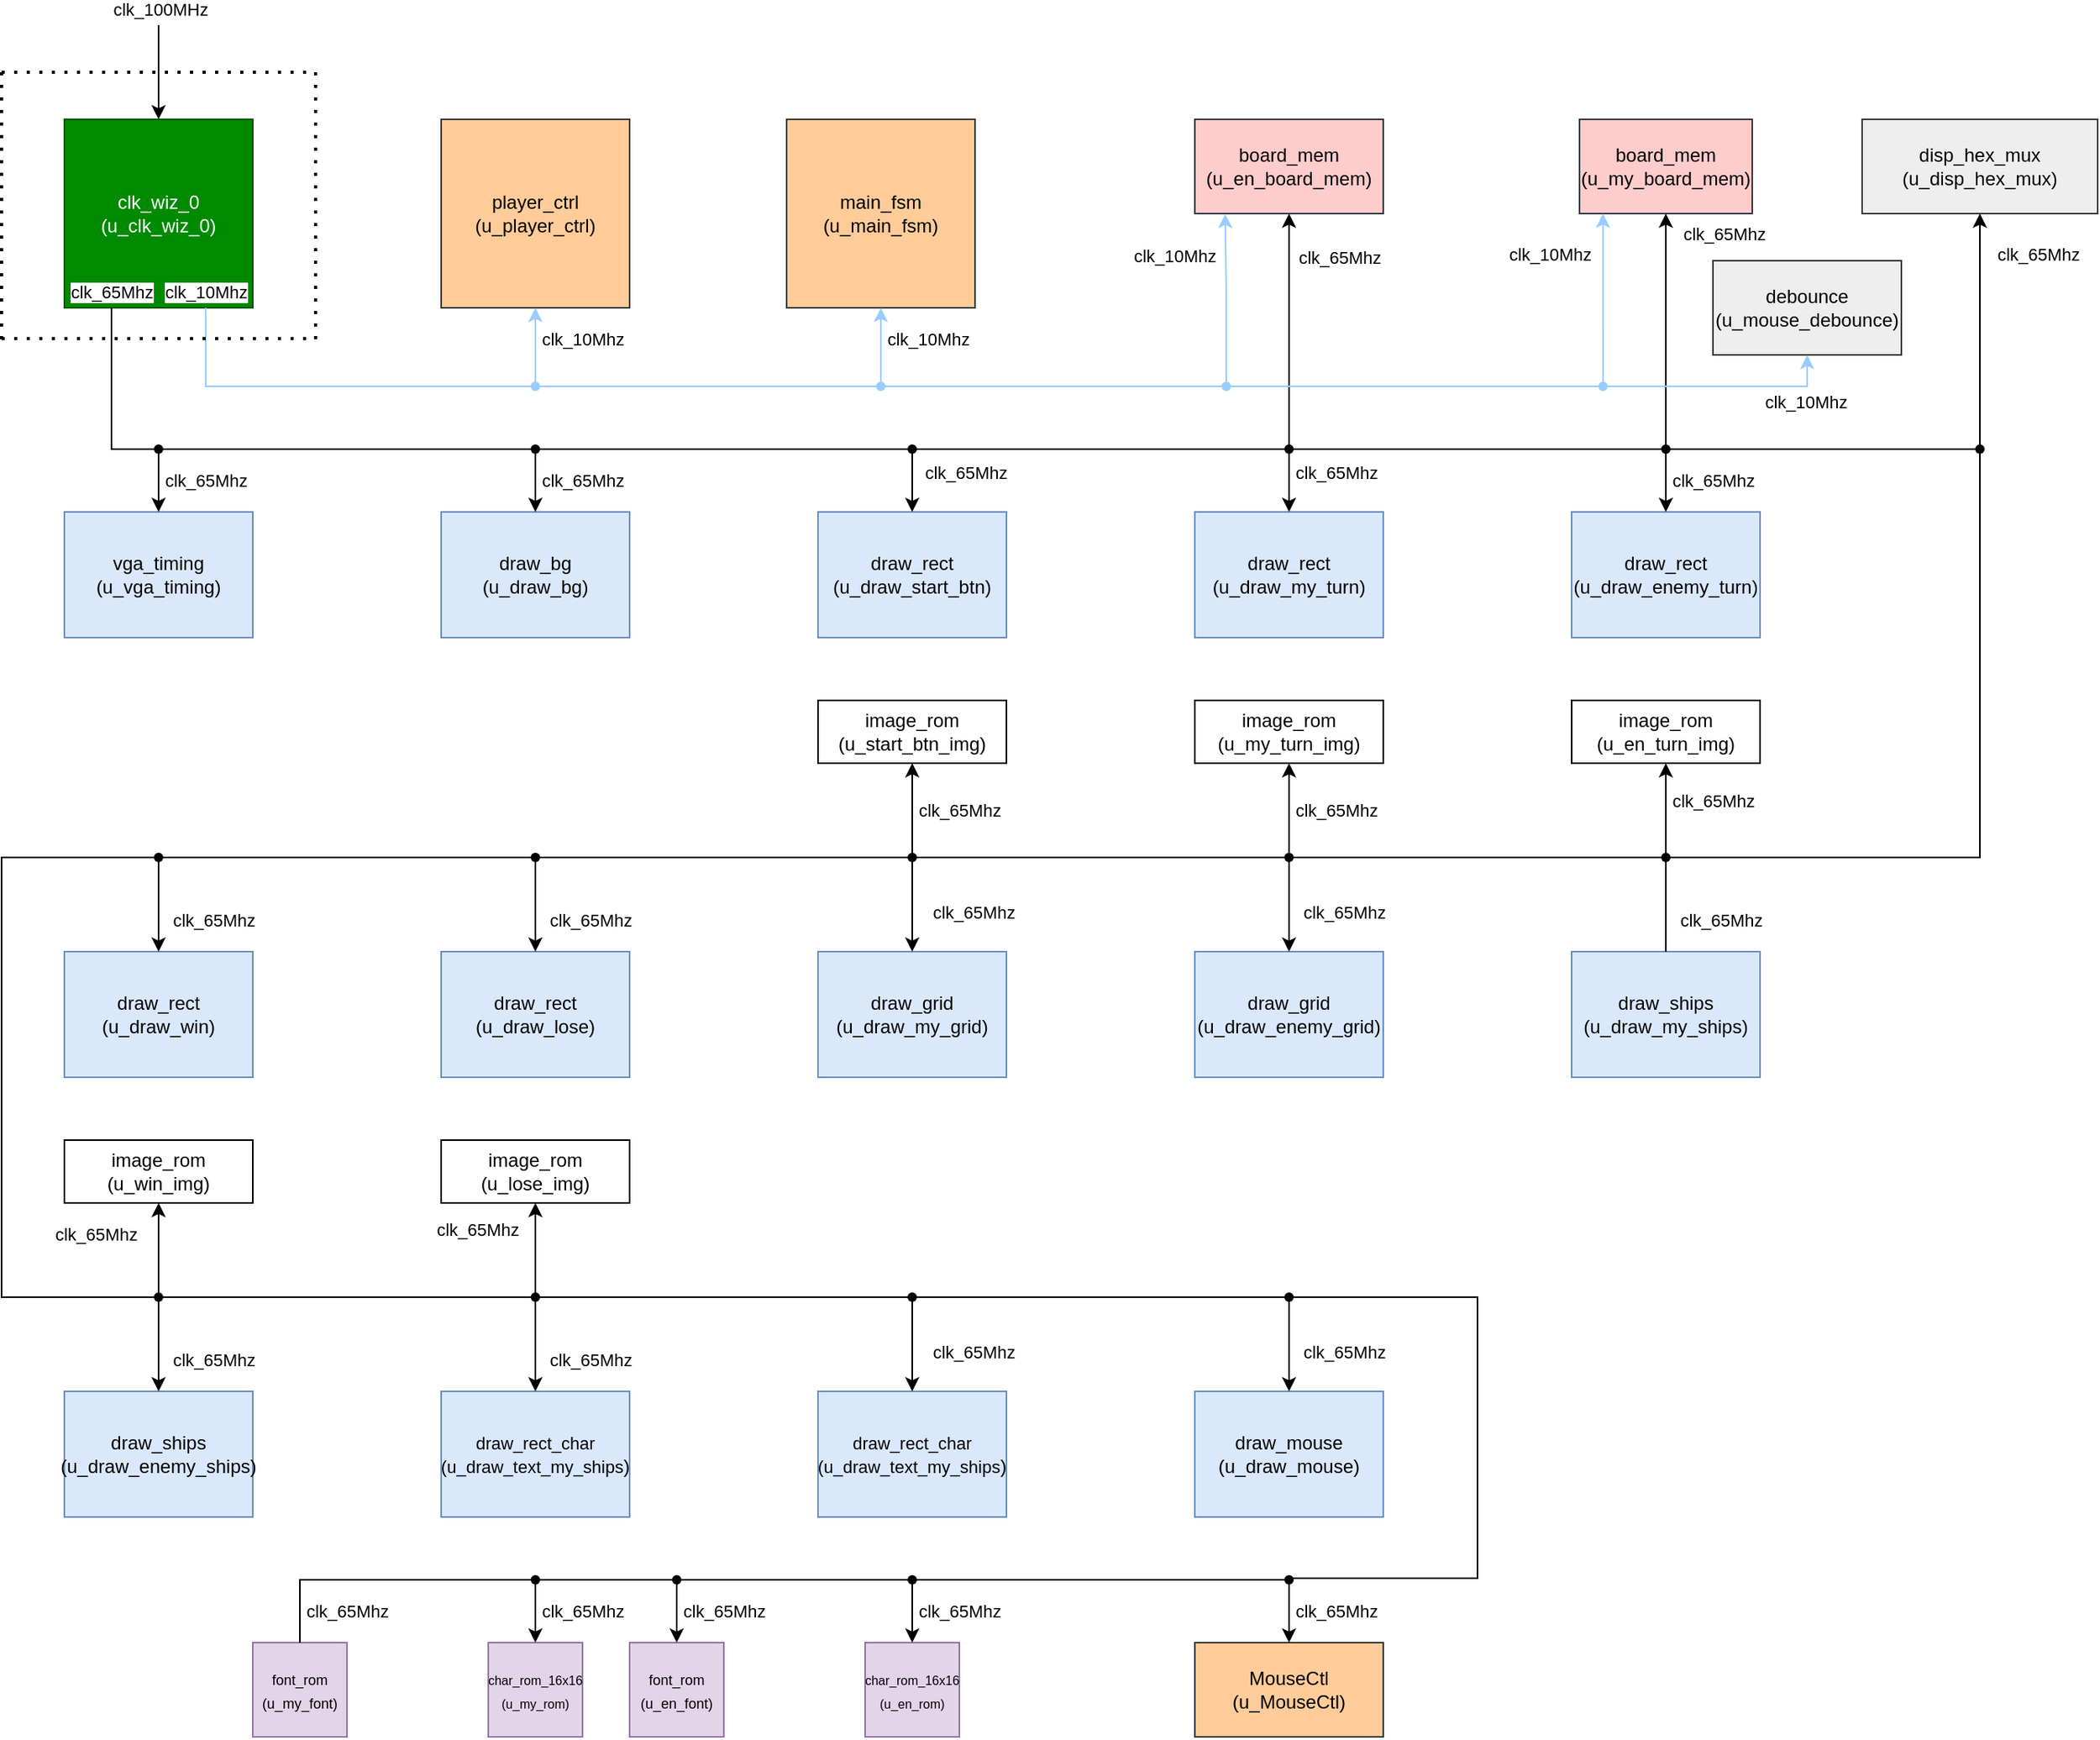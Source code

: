 <mxfile version="21.6.9" type="device">
  <diagram name="Strona-1" id="rQ5fOyX2oOd5brFK75F_">
    <mxGraphModel dx="1750" dy="1730" grid="1" gridSize="10" guides="1" tooltips="1" connect="1" arrows="1" fold="1" page="1" pageScale="1" pageWidth="1169" pageHeight="827" math="0" shadow="0">
      <root>
        <mxCell id="0" />
        <mxCell id="1" parent="0" />
        <mxCell id="bFrb8rs4F0NLGNH35bjM-3" value="vga_timing&lt;br&gt;(u_vga_timing)" style="rounded=0;whiteSpace=wrap;html=1;fillColor=#dae8fc;strokeColor=#6c8ebf;" vertex="1" parent="1">
          <mxGeometry x="80" y="40" width="120" height="80" as="geometry" />
        </mxCell>
        <mxCell id="bFrb8rs4F0NLGNH35bjM-8" value="draw_bg&lt;br&gt;(u_draw_bg)" style="rounded=0;whiteSpace=wrap;html=1;fillColor=#dae8fc;strokeColor=#6c8ebf;" vertex="1" parent="1">
          <mxGeometry x="320" y="40" width="120" height="80" as="geometry" />
        </mxCell>
        <mxCell id="bFrb8rs4F0NLGNH35bjM-12" value="draw_rect&lt;br&gt;(u_draw_my_turn)" style="rounded=0;whiteSpace=wrap;html=1;fillColor=#dae8fc;strokeColor=#6c8ebf;" vertex="1" parent="1">
          <mxGeometry x="800" y="40" width="120" height="80" as="geometry" />
        </mxCell>
        <mxCell id="bFrb8rs4F0NLGNH35bjM-15" value="draw_grid&lt;br&gt;(u_draw_my_grid)" style="rounded=0;whiteSpace=wrap;html=1;fillColor=#dae8fc;strokeColor=#6c8ebf;" vertex="1" parent="1">
          <mxGeometry x="560" y="320" width="120" height="80" as="geometry" />
        </mxCell>
        <mxCell id="bFrb8rs4F0NLGNH35bjM-18" value="draw_grid&lt;br style=&quot;border-color: var(--border-color);&quot;&gt;(u_draw_enemy_grid)" style="rounded=0;whiteSpace=wrap;html=1;fillColor=#dae8fc;strokeColor=#6c8ebf;" vertex="1" parent="1">
          <mxGeometry x="800" y="320" width="120" height="80" as="geometry" />
        </mxCell>
        <mxCell id="bFrb8rs4F0NLGNH35bjM-25" value="draw_ships&lt;br&gt;(u_draw_my_ships)" style="rounded=0;whiteSpace=wrap;html=1;fillColor=#dae8fc;strokeColor=#6c8ebf;" vertex="1" parent="1">
          <mxGeometry x="1040" y="320" width="120" height="80" as="geometry" />
        </mxCell>
        <mxCell id="bFrb8rs4F0NLGNH35bjM-32" value="draw_ships&lt;br style=&quot;border-color: var(--border-color);&quot;&gt;(u_draw_enemy_ships)" style="rounded=0;whiteSpace=wrap;html=1;fillColor=#dae8fc;strokeColor=#6c8ebf;" vertex="1" parent="1">
          <mxGeometry x="80" y="600" width="120" height="80" as="geometry" />
        </mxCell>
        <mxCell id="bFrb8rs4F0NLGNH35bjM-35" value="draw_mouse&lt;br&gt;(u_draw_mouse)" style="rounded=0;whiteSpace=wrap;html=1;fillColor=#dae8fc;strokeColor=#6c8ebf;" vertex="1" parent="1">
          <mxGeometry x="800" y="600" width="120" height="80" as="geometry" />
        </mxCell>
        <mxCell id="bFrb8rs4F0NLGNH35bjM-39" value="draw_rect&lt;br&gt;(u_draw_start_btn)" style="rounded=0;whiteSpace=wrap;html=1;fillColor=#dae8fc;strokeColor=#6c8ebf;" vertex="1" parent="1">
          <mxGeometry x="560" y="40" width="120" height="80" as="geometry" />
        </mxCell>
        <mxCell id="bFrb8rs4F0NLGNH35bjM-43" value="draw_rect&lt;br&gt;(u_draw_enemy_turn)" style="rounded=0;whiteSpace=wrap;html=1;fillColor=#dae8fc;strokeColor=#6c8ebf;" vertex="1" parent="1">
          <mxGeometry x="1040" y="40" width="120" height="80" as="geometry" />
        </mxCell>
        <mxCell id="bFrb8rs4F0NLGNH35bjM-47" value="draw_rect&lt;br&gt;(u_draw_win)" style="rounded=0;whiteSpace=wrap;html=1;fillColor=#dae8fc;strokeColor=#6c8ebf;" vertex="1" parent="1">
          <mxGeometry x="80" y="320" width="120" height="80" as="geometry" />
        </mxCell>
        <mxCell id="bFrb8rs4F0NLGNH35bjM-51" value="draw_rect&lt;br&gt;(u_draw_lose)" style="rounded=0;whiteSpace=wrap;html=1;fillColor=#dae8fc;strokeColor=#6c8ebf;" vertex="1" parent="1">
          <mxGeometry x="320" y="320" width="120" height="80" as="geometry" />
        </mxCell>
        <mxCell id="bFrb8rs4F0NLGNH35bjM-56" value="MouseCtl (u_MouseCtl)" style="rounded=0;whiteSpace=wrap;html=1;fillColor=#ffcc99;strokeColor=#36393d;" vertex="1" parent="1">
          <mxGeometry x="800" y="760" width="120" height="60" as="geometry" />
        </mxCell>
        <mxCell id="bFrb8rs4F0NLGNH35bjM-62" value="main_fsm&lt;br&gt;(u_main_fsm)" style="whiteSpace=wrap;html=1;aspect=fixed;strokeColor=#36393d;fillColor=#ffcc99;" vertex="1" parent="1">
          <mxGeometry x="540" y="-210" width="120" height="120" as="geometry" />
        </mxCell>
        <mxCell id="bFrb8rs4F0NLGNH35bjM-65" value="debounce&lt;br&gt;(u_mouse_debounce)" style="rounded=0;whiteSpace=wrap;html=1;fillColor=#eeeeee;strokeColor=#36393d;" vertex="1" parent="1">
          <mxGeometry x="1130" y="-120" width="120" height="60" as="geometry" />
        </mxCell>
        <mxCell id="bFrb8rs4F0NLGNH35bjM-74" value="player_ctrl&lt;br&gt;(u_player_ctrl)" style="whiteSpace=wrap;html=1;strokeColor=#36393d;fillColor=#ffcc99;" vertex="1" parent="1">
          <mxGeometry x="320" y="-210" width="120" height="120" as="geometry" />
        </mxCell>
        <mxCell id="bFrb8rs4F0NLGNH35bjM-83" value="&lt;font style=&quot;font-size: 11px;&quot;&gt;draw_rect_char&lt;br&gt;(u_draw_text_my_ships&lt;/font&gt;)" style="rounded=0;whiteSpace=wrap;html=1;fillColor=#dae8fc;strokeColor=#6c8ebf;" vertex="1" parent="1">
          <mxGeometry x="320" y="600" width="120" height="80" as="geometry" />
        </mxCell>
        <mxCell id="bFrb8rs4F0NLGNH35bjM-86" value="&lt;font style=&quot;font-size: 11px;&quot;&gt;draw_rect_char&lt;br&gt;(u_draw_text_my_ships&lt;/font&gt;)" style="rounded=0;whiteSpace=wrap;html=1;fillColor=#dae8fc;strokeColor=#6c8ebf;" vertex="1" parent="1">
          <mxGeometry x="560" y="600" width="120" height="80" as="geometry" />
        </mxCell>
        <mxCell id="bFrb8rs4F0NLGNH35bjM-89" value="&lt;font style=&quot;font-size: 9px;&quot;&gt;font_rom (u_my_font)&lt;/font&gt;" style="rounded=0;whiteSpace=wrap;html=1;fillColor=#e1d5e7;strokeColor=#9673a6;" vertex="1" parent="1">
          <mxGeometry x="200" y="760" width="60" height="60" as="geometry" />
        </mxCell>
        <mxCell id="bFrb8rs4F0NLGNH35bjM-94" value="&lt;font style=&quot;font-size: 8px;&quot;&gt;char_rom_16x16&lt;br&gt;(u_my_rom)&lt;br&gt;&lt;/font&gt;" style="rounded=0;whiteSpace=wrap;html=1;fillColor=#e1d5e7;strokeColor=#9673a6;" vertex="1" parent="1">
          <mxGeometry x="350" y="760" width="60" height="60" as="geometry" />
        </mxCell>
        <mxCell id="bFrb8rs4F0NLGNH35bjM-99" value="&lt;font style=&quot;font-size: 9px;&quot;&gt;font_rom (u_en_font)&lt;/font&gt;" style="rounded=0;whiteSpace=wrap;html=1;fillColor=#e1d5e7;strokeColor=#9673a6;" vertex="1" parent="1">
          <mxGeometry x="440" y="760" width="60" height="60" as="geometry" />
        </mxCell>
        <mxCell id="bFrb8rs4F0NLGNH35bjM-104" value="&lt;font style=&quot;font-size: 8px;&quot;&gt;char_rom_16x16&lt;br&gt;(u_en_rom)&lt;br&gt;&lt;/font&gt;" style="rounded=0;whiteSpace=wrap;html=1;fillColor=#e1d5e7;strokeColor=#9673a6;" vertex="1" parent="1">
          <mxGeometry x="590" y="760" width="60" height="60" as="geometry" />
        </mxCell>
        <mxCell id="bFrb8rs4F0NLGNH35bjM-106" value="board_mem&lt;br&gt;(u_en_board_mem)" style="rounded=0;whiteSpace=wrap;html=1;fillColor=#ffcccc;strokeColor=#36393d;" vertex="1" parent="1">
          <mxGeometry x="800" y="-210" width="120" height="60" as="geometry" />
        </mxCell>
        <mxCell id="bFrb8rs4F0NLGNH35bjM-108" value="board_mem&lt;br&gt;(u_my_board_mem)" style="rounded=0;whiteSpace=wrap;html=1;fillColor=#ffcccc;strokeColor=#36393d;" vertex="1" parent="1">
          <mxGeometry x="1045" y="-210" width="110" height="60" as="geometry" />
        </mxCell>
        <mxCell id="bFrb8rs4F0NLGNH35bjM-116" value="disp_hex_mux&lt;br&gt;(u_disp_hex_mux)" style="rounded=0;whiteSpace=wrap;html=1;fillColor=#eeeeee;strokeColor=#36393d;" vertex="1" parent="1">
          <mxGeometry x="1225" y="-210" width="150" height="60" as="geometry" />
        </mxCell>
        <mxCell id="bFrb8rs4F0NLGNH35bjM-123" value="image_rom&lt;br&gt;(u_start_btn_img)" style="rounded=0;whiteSpace=wrap;html=1;" vertex="1" parent="1">
          <mxGeometry x="560" y="160" width="120" height="40" as="geometry" />
        </mxCell>
        <mxCell id="bFrb8rs4F0NLGNH35bjM-124" value="image_rom&lt;br&gt;(u_my_turn_img)" style="rounded=0;whiteSpace=wrap;html=1;" vertex="1" parent="1">
          <mxGeometry x="800" y="160" width="120" height="40" as="geometry" />
        </mxCell>
        <mxCell id="bFrb8rs4F0NLGNH35bjM-125" value="image_rom&lt;br&gt;(u_en_turn_img)" style="rounded=0;whiteSpace=wrap;html=1;" vertex="1" parent="1">
          <mxGeometry x="1040" y="160" width="120" height="40" as="geometry" />
        </mxCell>
        <mxCell id="bFrb8rs4F0NLGNH35bjM-126" value="image_rom&lt;br&gt;(u_win_img)" style="rounded=0;whiteSpace=wrap;html=1;" vertex="1" parent="1">
          <mxGeometry x="80" y="440" width="120" height="40" as="geometry" />
        </mxCell>
        <mxCell id="bFrb8rs4F0NLGNH35bjM-127" value="image_rom&lt;br&gt;(u_lose_img)" style="rounded=0;whiteSpace=wrap;html=1;" vertex="1" parent="1">
          <mxGeometry x="320" y="440" width="120" height="40" as="geometry" />
        </mxCell>
        <mxCell id="bFrb8rs4F0NLGNH35bjM-132" style="edgeStyle=orthogonalEdgeStyle;rounded=0;orthogonalLoop=1;jettySize=auto;html=1;exitDx=0;exitDy=0;entryX=0.5;entryY=0;entryDx=0;entryDy=0;" edge="1" parent="1" source="bFrb8rs4F0NLGNH35bjM-133" target="bFrb8rs4F0NLGNH35bjM-3">
          <mxGeometry relative="1" as="geometry" />
        </mxCell>
        <mxCell id="bFrb8rs4F0NLGNH35bjM-221" style="edgeStyle=orthogonalEdgeStyle;rounded=0;orthogonalLoop=1;jettySize=auto;html=1;exitDx=0;exitDy=0;entryX=0.5;entryY=1;entryDx=0;entryDy=0;strokeColor=#99CCFF;" edge="1" parent="1" source="bFrb8rs4F0NLGNH35bjM-223" target="bFrb8rs4F0NLGNH35bjM-74">
          <mxGeometry relative="1" as="geometry">
            <Array as="points">
              <mxPoint x="170" y="-40" />
              <mxPoint x="380" y="-40" />
            </Array>
          </mxGeometry>
        </mxCell>
        <mxCell id="bFrb8rs4F0NLGNH35bjM-244" style="edgeStyle=orthogonalEdgeStyle;rounded=0;orthogonalLoop=1;jettySize=auto;html=1;startArrow=classic;startFill=1;endArrow=none;endFill=0;" edge="1" parent="1" source="bFrb8rs4F0NLGNH35bjM-131">
          <mxGeometry relative="1" as="geometry">
            <mxPoint x="140" y="-270" as="targetPoint" />
          </mxGeometry>
        </mxCell>
        <mxCell id="bFrb8rs4F0NLGNH35bjM-245" value="clk_100MHz" style="edgeLabel;html=1;align=center;verticalAlign=middle;resizable=0;points=[];" vertex="1" connectable="0" parent="bFrb8rs4F0NLGNH35bjM-244">
          <mxGeometry x="0.367" y="2" relative="1" as="geometry">
            <mxPoint x="2" y="-29" as="offset" />
          </mxGeometry>
        </mxCell>
        <mxCell id="bFrb8rs4F0NLGNH35bjM-131" value="clk_wiz_0&lt;br&gt;(u_clk_wiz_0)" style="whiteSpace=wrap;html=1;aspect=fixed;fillColor=#008a00;strokeColor=#005700;fontColor=#ffffff;" vertex="1" parent="1">
          <mxGeometry x="80" y="-210" width="120" height="120" as="geometry" />
        </mxCell>
        <mxCell id="bFrb8rs4F0NLGNH35bjM-134" value="" style="edgeStyle=orthogonalEdgeStyle;rounded=0;orthogonalLoop=1;jettySize=auto;html=1;entryDx=0;entryDy=0;endArrow=none;endFill=0;" edge="1" parent="1" target="bFrb8rs4F0NLGNH35bjM-133">
          <mxGeometry relative="1" as="geometry">
            <mxPoint x="110" y="-90" as="sourcePoint" />
            <mxPoint x="140" y="40" as="targetPoint" />
            <Array as="points">
              <mxPoint x="110" y="-90" />
              <mxPoint x="110" />
            </Array>
          </mxGeometry>
        </mxCell>
        <mxCell id="bFrb8rs4F0NLGNH35bjM-135" style="edgeStyle=orthogonalEdgeStyle;rounded=0;orthogonalLoop=1;jettySize=auto;html=1;entryX=0.5;entryY=0;entryDx=0;entryDy=0;" edge="1" parent="1" source="bFrb8rs4F0NLGNH35bjM-136" target="bFrb8rs4F0NLGNH35bjM-8">
          <mxGeometry relative="1" as="geometry" />
        </mxCell>
        <mxCell id="bFrb8rs4F0NLGNH35bjM-133" value="" style="shape=waypoint;sketch=0;size=6;pointerEvents=1;points=[];fillColor=none;resizable=0;rotatable=0;perimeter=centerPerimeter;snapToPoint=1;" vertex="1" parent="1">
          <mxGeometry x="130" y="-10" width="20" height="20" as="geometry" />
        </mxCell>
        <mxCell id="bFrb8rs4F0NLGNH35bjM-137" value="" style="edgeStyle=orthogonalEdgeStyle;rounded=0;orthogonalLoop=1;jettySize=auto;html=1;entryDx=0;entryDy=0;endArrow=none;endFill=0;" edge="1" parent="1" source="bFrb8rs4F0NLGNH35bjM-133" target="bFrb8rs4F0NLGNH35bjM-136">
          <mxGeometry relative="1" as="geometry">
            <mxPoint x="140" as="sourcePoint" />
            <mxPoint x="380" y="40" as="targetPoint" />
          </mxGeometry>
        </mxCell>
        <mxCell id="bFrb8rs4F0NLGNH35bjM-138" style="edgeStyle=orthogonalEdgeStyle;rounded=0;orthogonalLoop=1;jettySize=auto;html=1;entryX=0.5;entryY=0;entryDx=0;entryDy=0;" edge="1" parent="1" source="bFrb8rs4F0NLGNH35bjM-140" target="bFrb8rs4F0NLGNH35bjM-39">
          <mxGeometry relative="1" as="geometry" />
        </mxCell>
        <mxCell id="bFrb8rs4F0NLGNH35bjM-136" value="" style="shape=waypoint;sketch=0;size=6;pointerEvents=1;points=[];fillColor=none;resizable=0;rotatable=0;perimeter=centerPerimeter;snapToPoint=1;" vertex="1" parent="1">
          <mxGeometry x="370" y="-10" width="20" height="20" as="geometry" />
        </mxCell>
        <mxCell id="bFrb8rs4F0NLGNH35bjM-141" value="" style="edgeStyle=orthogonalEdgeStyle;rounded=0;orthogonalLoop=1;jettySize=auto;html=1;entryDx=0;entryDy=0;endArrow=none;endFill=0;" edge="1" parent="1" source="bFrb8rs4F0NLGNH35bjM-136" target="bFrb8rs4F0NLGNH35bjM-140">
          <mxGeometry relative="1" as="geometry">
            <mxPoint x="380" as="sourcePoint" />
            <mxPoint x="620" y="40" as="targetPoint" />
          </mxGeometry>
        </mxCell>
        <mxCell id="bFrb8rs4F0NLGNH35bjM-142" style="edgeStyle=orthogonalEdgeStyle;rounded=0;orthogonalLoop=1;jettySize=auto;html=1;entryX=0.5;entryY=0;entryDx=0;entryDy=0;" edge="1" parent="1" source="bFrb8rs4F0NLGNH35bjM-143" target="bFrb8rs4F0NLGNH35bjM-12">
          <mxGeometry relative="1" as="geometry" />
        </mxCell>
        <mxCell id="bFrb8rs4F0NLGNH35bjM-140" value="" style="shape=waypoint;sketch=0;size=6;pointerEvents=1;points=[];fillColor=none;resizable=0;rotatable=0;perimeter=centerPerimeter;snapToPoint=1;" vertex="1" parent="1">
          <mxGeometry x="610" y="-10" width="20" height="20" as="geometry" />
        </mxCell>
        <mxCell id="bFrb8rs4F0NLGNH35bjM-144" value="" style="edgeStyle=orthogonalEdgeStyle;rounded=0;orthogonalLoop=1;jettySize=auto;html=1;entryDx=0;entryDy=0;endArrow=none;endFill=0;" edge="1" parent="1" source="bFrb8rs4F0NLGNH35bjM-140" target="bFrb8rs4F0NLGNH35bjM-143">
          <mxGeometry relative="1" as="geometry">
            <mxPoint x="620" as="sourcePoint" />
            <mxPoint x="860" y="40" as="targetPoint" />
          </mxGeometry>
        </mxCell>
        <mxCell id="bFrb8rs4F0NLGNH35bjM-145" style="edgeStyle=orthogonalEdgeStyle;rounded=0;orthogonalLoop=1;jettySize=auto;html=1;entryX=0.5;entryY=0;entryDx=0;entryDy=0;" edge="1" parent="1" source="bFrb8rs4F0NLGNH35bjM-146" target="bFrb8rs4F0NLGNH35bjM-43">
          <mxGeometry relative="1" as="geometry" />
        </mxCell>
        <mxCell id="bFrb8rs4F0NLGNH35bjM-216" style="edgeStyle=orthogonalEdgeStyle;rounded=0;orthogonalLoop=1;jettySize=auto;html=1;entryX=0.5;entryY=1;entryDx=0;entryDy=0;" edge="1" parent="1" source="bFrb8rs4F0NLGNH35bjM-143" target="bFrb8rs4F0NLGNH35bjM-106">
          <mxGeometry relative="1" as="geometry" />
        </mxCell>
        <mxCell id="bFrb8rs4F0NLGNH35bjM-143" value="" style="shape=waypoint;sketch=0;size=6;pointerEvents=1;points=[];fillColor=none;resizable=0;rotatable=0;perimeter=centerPerimeter;snapToPoint=1;" vertex="1" parent="1">
          <mxGeometry x="850" y="-10" width="20" height="20" as="geometry" />
        </mxCell>
        <mxCell id="bFrb8rs4F0NLGNH35bjM-147" value="" style="edgeStyle=orthogonalEdgeStyle;rounded=0;orthogonalLoop=1;jettySize=auto;html=1;entryDx=0;entryDy=0;endArrow=none;endFill=0;" edge="1" parent="1" source="bFrb8rs4F0NLGNH35bjM-143" target="bFrb8rs4F0NLGNH35bjM-146">
          <mxGeometry relative="1" as="geometry">
            <mxPoint x="860" as="sourcePoint" />
            <mxPoint x="1100" y="40" as="targetPoint" />
          </mxGeometry>
        </mxCell>
        <mxCell id="bFrb8rs4F0NLGNH35bjM-148" style="edgeStyle=orthogonalEdgeStyle;rounded=0;orthogonalLoop=1;jettySize=auto;html=1;entryX=0.5;entryY=0;entryDx=0;entryDy=0;endArrow=none;endFill=0;" edge="1" parent="1" source="bFrb8rs4F0NLGNH35bjM-218" target="bFrb8rs4F0NLGNH35bjM-25">
          <mxGeometry relative="1" as="geometry">
            <Array as="points">
              <mxPoint x="1300" />
              <mxPoint x="1300" y="260" />
              <mxPoint x="1100" y="260" />
            </Array>
          </mxGeometry>
        </mxCell>
        <mxCell id="bFrb8rs4F0NLGNH35bjM-217" style="edgeStyle=orthogonalEdgeStyle;rounded=0;orthogonalLoop=1;jettySize=auto;html=1;entryX=0.5;entryY=1;entryDx=0;entryDy=0;" edge="1" parent="1" source="bFrb8rs4F0NLGNH35bjM-146" target="bFrb8rs4F0NLGNH35bjM-108">
          <mxGeometry relative="1" as="geometry" />
        </mxCell>
        <mxCell id="bFrb8rs4F0NLGNH35bjM-146" value="" style="shape=waypoint;sketch=0;size=6;pointerEvents=1;points=[];fillColor=none;resizable=0;rotatable=0;perimeter=centerPerimeter;snapToPoint=1;" vertex="1" parent="1">
          <mxGeometry x="1090" y="-10" width="20" height="20" as="geometry" />
        </mxCell>
        <mxCell id="bFrb8rs4F0NLGNH35bjM-158" style="edgeStyle=orthogonalEdgeStyle;rounded=0;orthogonalLoop=1;jettySize=auto;html=1;" edge="1" parent="1" source="bFrb8rs4F0NLGNH35bjM-149" target="bFrb8rs4F0NLGNH35bjM-47">
          <mxGeometry relative="1" as="geometry" />
        </mxCell>
        <mxCell id="bFrb8rs4F0NLGNH35bjM-170" style="edgeStyle=orthogonalEdgeStyle;rounded=0;orthogonalLoop=1;jettySize=auto;html=1;entryX=0.641;entryY=0.626;entryDx=0;entryDy=0;entryPerimeter=0;endArrow=none;endFill=0;" edge="1" parent="1" source="bFrb8rs4F0NLGNH35bjM-149" target="bFrb8rs4F0NLGNH35bjM-165">
          <mxGeometry relative="1" as="geometry">
            <Array as="points">
              <mxPoint x="40" y="260" />
              <mxPoint x="40" y="540" />
            </Array>
          </mxGeometry>
        </mxCell>
        <mxCell id="bFrb8rs4F0NLGNH35bjM-149" value="" style="shape=waypoint;sketch=0;size=6;pointerEvents=1;points=[];fillColor=none;resizable=0;rotatable=0;perimeter=centerPerimeter;snapToPoint=1;" vertex="1" parent="1">
          <mxGeometry x="130" y="250" width="20" height="20" as="geometry" />
        </mxCell>
        <mxCell id="bFrb8rs4F0NLGNH35bjM-157" style="edgeStyle=orthogonalEdgeStyle;rounded=0;orthogonalLoop=1;jettySize=auto;html=1;entryX=0.965;entryY=0.775;entryDx=0;entryDy=0;entryPerimeter=0;endArrow=none;endFill=0;" edge="1" parent="1" source="bFrb8rs4F0NLGNH35bjM-150" target="bFrb8rs4F0NLGNH35bjM-149">
          <mxGeometry relative="1" as="geometry" />
        </mxCell>
        <mxCell id="bFrb8rs4F0NLGNH35bjM-159" style="edgeStyle=orthogonalEdgeStyle;rounded=0;orthogonalLoop=1;jettySize=auto;html=1;" edge="1" parent="1" source="bFrb8rs4F0NLGNH35bjM-150" target="bFrb8rs4F0NLGNH35bjM-51">
          <mxGeometry relative="1" as="geometry" />
        </mxCell>
        <mxCell id="bFrb8rs4F0NLGNH35bjM-150" value="" style="shape=waypoint;sketch=0;size=6;pointerEvents=1;points=[];fillColor=none;resizable=0;rotatable=0;perimeter=centerPerimeter;snapToPoint=1;" vertex="1" parent="1">
          <mxGeometry x="370" y="250" width="20" height="20" as="geometry" />
        </mxCell>
        <mxCell id="bFrb8rs4F0NLGNH35bjM-156" style="edgeStyle=orthogonalEdgeStyle;rounded=0;orthogonalLoop=1;jettySize=auto;html=1;entryX=0.965;entryY=0.813;entryDx=0;entryDy=0;entryPerimeter=0;endArrow=none;endFill=0;" edge="1" parent="1" source="bFrb8rs4F0NLGNH35bjM-151" target="bFrb8rs4F0NLGNH35bjM-150">
          <mxGeometry relative="1" as="geometry" />
        </mxCell>
        <mxCell id="bFrb8rs4F0NLGNH35bjM-160" style="edgeStyle=orthogonalEdgeStyle;rounded=0;orthogonalLoop=1;jettySize=auto;html=1;entryX=0.5;entryY=0;entryDx=0;entryDy=0;" edge="1" parent="1" source="bFrb8rs4F0NLGNH35bjM-151" target="bFrb8rs4F0NLGNH35bjM-15">
          <mxGeometry relative="1" as="geometry" />
        </mxCell>
        <mxCell id="bFrb8rs4F0NLGNH35bjM-162" style="edgeStyle=orthogonalEdgeStyle;rounded=0;orthogonalLoop=1;jettySize=auto;html=1;entryX=0.5;entryY=1;entryDx=0;entryDy=0;" edge="1" parent="1" source="bFrb8rs4F0NLGNH35bjM-151" target="bFrb8rs4F0NLGNH35bjM-123">
          <mxGeometry relative="1" as="geometry" />
        </mxCell>
        <mxCell id="bFrb8rs4F0NLGNH35bjM-151" value="" style="shape=waypoint;sketch=0;size=6;pointerEvents=1;points=[];fillColor=none;resizable=0;rotatable=0;perimeter=centerPerimeter;snapToPoint=1;" vertex="1" parent="1">
          <mxGeometry x="610" y="250" width="20" height="20" as="geometry" />
        </mxCell>
        <mxCell id="bFrb8rs4F0NLGNH35bjM-155" style="edgeStyle=orthogonalEdgeStyle;rounded=0;orthogonalLoop=1;jettySize=auto;html=1;entryX=0.268;entryY=0.45;entryDx=0;entryDy=0;entryPerimeter=0;endArrow=none;endFill=0;" edge="1" parent="1" source="bFrb8rs4F0NLGNH35bjM-152" target="bFrb8rs4F0NLGNH35bjM-151">
          <mxGeometry relative="1" as="geometry" />
        </mxCell>
        <mxCell id="bFrb8rs4F0NLGNH35bjM-161" style="edgeStyle=orthogonalEdgeStyle;rounded=0;orthogonalLoop=1;jettySize=auto;html=1;" edge="1" parent="1" source="bFrb8rs4F0NLGNH35bjM-152" target="bFrb8rs4F0NLGNH35bjM-18">
          <mxGeometry relative="1" as="geometry" />
        </mxCell>
        <mxCell id="bFrb8rs4F0NLGNH35bjM-163" style="edgeStyle=orthogonalEdgeStyle;rounded=0;orthogonalLoop=1;jettySize=auto;html=1;entryX=0.5;entryY=1;entryDx=0;entryDy=0;" edge="1" parent="1" source="bFrb8rs4F0NLGNH35bjM-152" target="bFrb8rs4F0NLGNH35bjM-124">
          <mxGeometry relative="1" as="geometry" />
        </mxCell>
        <mxCell id="bFrb8rs4F0NLGNH35bjM-152" value="" style="shape=waypoint;sketch=0;size=6;pointerEvents=1;points=[];fillColor=none;resizable=0;rotatable=0;perimeter=centerPerimeter;snapToPoint=1;" vertex="1" parent="1">
          <mxGeometry x="850" y="250" width="20" height="20" as="geometry" />
        </mxCell>
        <mxCell id="bFrb8rs4F0NLGNH35bjM-154" style="edgeStyle=orthogonalEdgeStyle;rounded=0;orthogonalLoop=1;jettySize=auto;html=1;entryX=0.94;entryY=0.578;entryDx=0;entryDy=0;entryPerimeter=0;endArrow=none;endFill=0;" edge="1" parent="1" source="bFrb8rs4F0NLGNH35bjM-153" target="bFrb8rs4F0NLGNH35bjM-152">
          <mxGeometry relative="1" as="geometry" />
        </mxCell>
        <mxCell id="bFrb8rs4F0NLGNH35bjM-164" style="edgeStyle=orthogonalEdgeStyle;rounded=0;orthogonalLoop=1;jettySize=auto;html=1;" edge="1" parent="1" source="bFrb8rs4F0NLGNH35bjM-153" target="bFrb8rs4F0NLGNH35bjM-125">
          <mxGeometry relative="1" as="geometry" />
        </mxCell>
        <mxCell id="bFrb8rs4F0NLGNH35bjM-153" value="" style="shape=waypoint;sketch=0;size=6;pointerEvents=1;points=[];fillColor=none;resizable=0;rotatable=0;perimeter=centerPerimeter;snapToPoint=1;" vertex="1" parent="1">
          <mxGeometry x="1090" y="250" width="20" height="20" as="geometry" />
        </mxCell>
        <mxCell id="bFrb8rs4F0NLGNH35bjM-171" style="edgeStyle=orthogonalEdgeStyle;rounded=0;orthogonalLoop=1;jettySize=auto;html=1;entryX=0.474;entryY=0.444;entryDx=0;entryDy=0;entryPerimeter=0;endArrow=none;endFill=0;" edge="1" parent="1" source="bFrb8rs4F0NLGNH35bjM-165" target="bFrb8rs4F0NLGNH35bjM-166">
          <mxGeometry relative="1" as="geometry" />
        </mxCell>
        <mxCell id="bFrb8rs4F0NLGNH35bjM-174" style="edgeStyle=orthogonalEdgeStyle;rounded=0;orthogonalLoop=1;jettySize=auto;html=1;entryX=0.5;entryY=1;entryDx=0;entryDy=0;" edge="1" parent="1" source="bFrb8rs4F0NLGNH35bjM-165" target="bFrb8rs4F0NLGNH35bjM-126">
          <mxGeometry relative="1" as="geometry" />
        </mxCell>
        <mxCell id="bFrb8rs4F0NLGNH35bjM-179" style="edgeStyle=orthogonalEdgeStyle;rounded=0;orthogonalLoop=1;jettySize=auto;html=1;entryX=0.5;entryY=0;entryDx=0;entryDy=0;" edge="1" parent="1" source="bFrb8rs4F0NLGNH35bjM-165" target="bFrb8rs4F0NLGNH35bjM-32">
          <mxGeometry relative="1" as="geometry" />
        </mxCell>
        <mxCell id="bFrb8rs4F0NLGNH35bjM-165" value="" style="shape=waypoint;sketch=0;size=6;pointerEvents=1;points=[];fillColor=none;resizable=0;rotatable=0;perimeter=centerPerimeter;snapToPoint=1;" vertex="1" parent="1">
          <mxGeometry x="130" y="530" width="20" height="20" as="geometry" />
        </mxCell>
        <mxCell id="bFrb8rs4F0NLGNH35bjM-172" style="edgeStyle=orthogonalEdgeStyle;rounded=0;orthogonalLoop=1;jettySize=auto;html=1;entryX=0.808;entryY=0.535;entryDx=0;entryDy=0;entryPerimeter=0;endArrow=none;endFill=0;" edge="1" parent="1" source="bFrb8rs4F0NLGNH35bjM-166" target="bFrb8rs4F0NLGNH35bjM-167">
          <mxGeometry relative="1" as="geometry" />
        </mxCell>
        <mxCell id="bFrb8rs4F0NLGNH35bjM-175" style="edgeStyle=orthogonalEdgeStyle;rounded=0;orthogonalLoop=1;jettySize=auto;html=1;" edge="1" parent="1" source="bFrb8rs4F0NLGNH35bjM-166" target="bFrb8rs4F0NLGNH35bjM-127">
          <mxGeometry relative="1" as="geometry" />
        </mxCell>
        <mxCell id="bFrb8rs4F0NLGNH35bjM-178" style="edgeStyle=orthogonalEdgeStyle;rounded=0;orthogonalLoop=1;jettySize=auto;html=1;entryX=0.5;entryY=0;entryDx=0;entryDy=0;" edge="1" parent="1" source="bFrb8rs4F0NLGNH35bjM-166" target="bFrb8rs4F0NLGNH35bjM-83">
          <mxGeometry relative="1" as="geometry" />
        </mxCell>
        <mxCell id="bFrb8rs4F0NLGNH35bjM-166" value="" style="shape=waypoint;sketch=0;size=6;pointerEvents=1;points=[];fillColor=none;resizable=0;rotatable=0;perimeter=centerPerimeter;snapToPoint=1;" vertex="1" parent="1">
          <mxGeometry x="370" y="530" width="20" height="20" as="geometry" />
        </mxCell>
        <mxCell id="bFrb8rs4F0NLGNH35bjM-173" style="edgeStyle=orthogonalEdgeStyle;rounded=0;orthogonalLoop=1;jettySize=auto;html=1;entryX=0.35;entryY=0.772;entryDx=0;entryDy=0;entryPerimeter=0;endArrow=none;endFill=0;" edge="1" parent="1" source="bFrb8rs4F0NLGNH35bjM-167" target="bFrb8rs4F0NLGNH35bjM-168">
          <mxGeometry relative="1" as="geometry" />
        </mxCell>
        <mxCell id="bFrb8rs4F0NLGNH35bjM-176" style="edgeStyle=orthogonalEdgeStyle;rounded=0;orthogonalLoop=1;jettySize=auto;html=1;" edge="1" parent="1" source="bFrb8rs4F0NLGNH35bjM-167" target="bFrb8rs4F0NLGNH35bjM-86">
          <mxGeometry relative="1" as="geometry" />
        </mxCell>
        <mxCell id="bFrb8rs4F0NLGNH35bjM-167" value="" style="shape=waypoint;sketch=0;size=6;pointerEvents=1;points=[];fillColor=none;resizable=0;rotatable=0;perimeter=centerPerimeter;snapToPoint=1;" vertex="1" parent="1">
          <mxGeometry x="610" y="530" width="20" height="20" as="geometry" />
        </mxCell>
        <mxCell id="bFrb8rs4F0NLGNH35bjM-177" style="edgeStyle=orthogonalEdgeStyle;rounded=0;orthogonalLoop=1;jettySize=auto;html=1;" edge="1" parent="1" source="bFrb8rs4F0NLGNH35bjM-168" target="bFrb8rs4F0NLGNH35bjM-35">
          <mxGeometry relative="1" as="geometry" />
        </mxCell>
        <mxCell id="bFrb8rs4F0NLGNH35bjM-182" style="edgeStyle=orthogonalEdgeStyle;rounded=0;orthogonalLoop=1;jettySize=auto;html=1;entryX=0.366;entryY=0.45;entryDx=0;entryDy=0;entryPerimeter=0;endArrow=none;endFill=0;" edge="1" parent="1" source="bFrb8rs4F0NLGNH35bjM-168" target="bFrb8rs4F0NLGNH35bjM-181">
          <mxGeometry relative="1" as="geometry">
            <Array as="points">
              <mxPoint x="980" y="540" />
              <mxPoint x="980" y="719" />
            </Array>
          </mxGeometry>
        </mxCell>
        <mxCell id="bFrb8rs4F0NLGNH35bjM-168" value="" style="shape=waypoint;sketch=0;size=6;pointerEvents=1;points=[];fillColor=none;resizable=0;rotatable=0;perimeter=centerPerimeter;snapToPoint=1;" vertex="1" parent="1">
          <mxGeometry x="850" y="530" width="20" height="20" as="geometry" />
        </mxCell>
        <mxCell id="bFrb8rs4F0NLGNH35bjM-185" style="edgeStyle=orthogonalEdgeStyle;rounded=0;orthogonalLoop=1;jettySize=auto;html=1;" edge="1" parent="1" source="bFrb8rs4F0NLGNH35bjM-180" target="bFrb8rs4F0NLGNH35bjM-104">
          <mxGeometry relative="1" as="geometry" />
        </mxCell>
        <mxCell id="bFrb8rs4F0NLGNH35bjM-186" style="edgeStyle=orthogonalEdgeStyle;rounded=0;orthogonalLoop=1;jettySize=auto;html=1;" edge="1" parent="1" source="bFrb8rs4F0NLGNH35bjM-187">
          <mxGeometry relative="1" as="geometry">
            <mxPoint x="470" y="720" as="targetPoint" />
          </mxGeometry>
        </mxCell>
        <mxCell id="bFrb8rs4F0NLGNH35bjM-180" value="" style="shape=waypoint;sketch=0;size=6;pointerEvents=1;points=[];fillColor=none;resizable=0;rotatable=0;perimeter=centerPerimeter;snapToPoint=1;" vertex="1" parent="1">
          <mxGeometry x="610" y="710" width="20" height="20" as="geometry" />
        </mxCell>
        <mxCell id="bFrb8rs4F0NLGNH35bjM-183" style="edgeStyle=orthogonalEdgeStyle;rounded=0;orthogonalLoop=1;jettySize=auto;html=1;" edge="1" parent="1" source="bFrb8rs4F0NLGNH35bjM-181" target="bFrb8rs4F0NLGNH35bjM-56">
          <mxGeometry relative="1" as="geometry" />
        </mxCell>
        <mxCell id="bFrb8rs4F0NLGNH35bjM-184" style="edgeStyle=orthogonalEdgeStyle;rounded=0;orthogonalLoop=1;jettySize=auto;html=1;entryX=1.103;entryY=0.713;entryDx=0;entryDy=0;entryPerimeter=0;endArrow=none;endFill=0;" edge="1" parent="1" source="bFrb8rs4F0NLGNH35bjM-181" target="bFrb8rs4F0NLGNH35bjM-180">
          <mxGeometry relative="1" as="geometry" />
        </mxCell>
        <mxCell id="bFrb8rs4F0NLGNH35bjM-181" value="" style="shape=waypoint;sketch=0;size=6;pointerEvents=1;points=[];fillColor=none;resizable=0;rotatable=0;perimeter=centerPerimeter;snapToPoint=1;" vertex="1" parent="1">
          <mxGeometry x="850" y="710" width="20" height="20" as="geometry" />
        </mxCell>
        <mxCell id="bFrb8rs4F0NLGNH35bjM-188" value="" style="edgeStyle=orthogonalEdgeStyle;rounded=0;orthogonalLoop=1;jettySize=auto;html=1;endArrow=none;endFill=0;" edge="1" parent="1" source="bFrb8rs4F0NLGNH35bjM-180" target="bFrb8rs4F0NLGNH35bjM-187">
          <mxGeometry relative="1" as="geometry">
            <mxPoint x="470" y="720" as="targetPoint" />
            <mxPoint x="620" y="720" as="sourcePoint" />
          </mxGeometry>
        </mxCell>
        <mxCell id="bFrb8rs4F0NLGNH35bjM-191" style="edgeStyle=orthogonalEdgeStyle;rounded=0;orthogonalLoop=1;jettySize=auto;html=1;" edge="1" parent="1" source="bFrb8rs4F0NLGNH35bjM-187" target="bFrb8rs4F0NLGNH35bjM-99">
          <mxGeometry relative="1" as="geometry" />
        </mxCell>
        <mxCell id="bFrb8rs4F0NLGNH35bjM-192" style="edgeStyle=orthogonalEdgeStyle;rounded=0;orthogonalLoop=1;jettySize=auto;html=1;entryX=0.892;entryY=0.239;entryDx=0;entryDy=0;entryPerimeter=0;endArrow=none;endFill=0;" edge="1" parent="1" source="bFrb8rs4F0NLGNH35bjM-187" target="bFrb8rs4F0NLGNH35bjM-189">
          <mxGeometry relative="1" as="geometry" />
        </mxCell>
        <mxCell id="bFrb8rs4F0NLGNH35bjM-187" value="" style="shape=waypoint;sketch=0;size=6;pointerEvents=1;points=[];fillColor=none;resizable=0;rotatable=0;perimeter=centerPerimeter;snapToPoint=1;" vertex="1" parent="1">
          <mxGeometry x="460" y="710" width="20" height="20" as="geometry" />
        </mxCell>
        <mxCell id="bFrb8rs4F0NLGNH35bjM-193" style="edgeStyle=orthogonalEdgeStyle;rounded=0;orthogonalLoop=1;jettySize=auto;html=1;" edge="1" parent="1" source="bFrb8rs4F0NLGNH35bjM-189" target="bFrb8rs4F0NLGNH35bjM-94">
          <mxGeometry relative="1" as="geometry" />
        </mxCell>
        <mxCell id="bFrb8rs4F0NLGNH35bjM-194" style="edgeStyle=orthogonalEdgeStyle;rounded=0;orthogonalLoop=1;jettySize=auto;html=1;entryX=0.5;entryY=0;entryDx=0;entryDy=0;endArrow=none;endFill=0;" edge="1" parent="1" source="bFrb8rs4F0NLGNH35bjM-189" target="bFrb8rs4F0NLGNH35bjM-89">
          <mxGeometry relative="1" as="geometry">
            <mxPoint x="230" y="720" as="targetPoint" />
          </mxGeometry>
        </mxCell>
        <mxCell id="bFrb8rs4F0NLGNH35bjM-189" value="" style="shape=waypoint;sketch=0;size=6;pointerEvents=1;points=[];fillColor=none;resizable=0;rotatable=0;perimeter=centerPerimeter;snapToPoint=1;" vertex="1" parent="1">
          <mxGeometry x="370" y="710" width="20" height="20" as="geometry" />
        </mxCell>
        <mxCell id="bFrb8rs4F0NLGNH35bjM-200" value="clk_65Mhz" style="edgeLabel;html=1;align=center;verticalAlign=middle;resizable=0;points=[];" vertex="1" connectable="0" parent="1">
          <mxGeometry x="100" y="-100.004" as="geometry">
            <mxPoint x="10" as="offset" />
          </mxGeometry>
        </mxCell>
        <mxCell id="bFrb8rs4F0NLGNH35bjM-206" value="clk_65Mhz" style="edgeLabel;html=1;align=center;verticalAlign=middle;resizable=0;points=[];" vertex="1" connectable="0" parent="1">
          <mxGeometry x="1070" y="570" as="geometry">
            <mxPoint x="-727" y="-73" as="offset" />
          </mxGeometry>
        </mxCell>
        <mxCell id="bFrb8rs4F0NLGNH35bjM-219" value="" style="edgeStyle=orthogonalEdgeStyle;rounded=0;orthogonalLoop=1;jettySize=auto;html=1;entryDx=0;entryDy=0;endArrow=none;endFill=0;" edge="1" parent="1" source="bFrb8rs4F0NLGNH35bjM-146" target="bFrb8rs4F0NLGNH35bjM-218">
          <mxGeometry relative="1" as="geometry">
            <mxPoint x="1100" as="sourcePoint" />
            <mxPoint x="1100" y="320" as="targetPoint" />
            <Array as="points" />
          </mxGeometry>
        </mxCell>
        <mxCell id="bFrb8rs4F0NLGNH35bjM-220" style="edgeStyle=orthogonalEdgeStyle;rounded=0;orthogonalLoop=1;jettySize=auto;html=1;" edge="1" parent="1" source="bFrb8rs4F0NLGNH35bjM-218" target="bFrb8rs4F0NLGNH35bjM-116">
          <mxGeometry relative="1" as="geometry" />
        </mxCell>
        <mxCell id="bFrb8rs4F0NLGNH35bjM-218" value="" style="shape=waypoint;sketch=0;size=6;pointerEvents=1;points=[];fillColor=none;resizable=0;rotatable=0;perimeter=centerPerimeter;snapToPoint=1;" vertex="1" parent="1">
          <mxGeometry x="1290" y="-10" width="20" height="20" as="geometry" />
        </mxCell>
        <mxCell id="bFrb8rs4F0NLGNH35bjM-224" value="" style="edgeStyle=orthogonalEdgeStyle;rounded=0;orthogonalLoop=1;jettySize=auto;html=1;exitX=0.75;exitY=1;exitDx=0;exitDy=0;entryDx=0;entryDy=0;endArrow=none;endFill=0;strokeColor=#99CCFF;" edge="1" parent="1" source="bFrb8rs4F0NLGNH35bjM-131" target="bFrb8rs4F0NLGNH35bjM-223">
          <mxGeometry relative="1" as="geometry">
            <mxPoint x="170" y="-90" as="sourcePoint" />
            <mxPoint x="380" y="-90" as="targetPoint" />
            <Array as="points">
              <mxPoint x="170" y="-40" />
            </Array>
          </mxGeometry>
        </mxCell>
        <mxCell id="bFrb8rs4F0NLGNH35bjM-225" value="clk_10Mhz" style="edgeLabel;html=1;align=center;verticalAlign=middle;resizable=0;points=[];" vertex="1" connectable="0" parent="bFrb8rs4F0NLGNH35bjM-224">
          <mxGeometry x="-0.822" y="-1" relative="1" as="geometry">
            <mxPoint x="1" y="-33" as="offset" />
          </mxGeometry>
        </mxCell>
        <mxCell id="bFrb8rs4F0NLGNH35bjM-229" style="edgeStyle=orthogonalEdgeStyle;rounded=0;orthogonalLoop=1;jettySize=auto;html=1;entryX=0.381;entryY=0.669;entryDx=0;entryDy=0;entryPerimeter=0;endArrow=none;endFill=0;strokeColor=#99CCFF;" edge="1" parent="1" source="bFrb8rs4F0NLGNH35bjM-223" target="bFrb8rs4F0NLGNH35bjM-226">
          <mxGeometry relative="1" as="geometry" />
        </mxCell>
        <mxCell id="bFrb8rs4F0NLGNH35bjM-223" value="" style="shape=waypoint;sketch=0;size=6;pointerEvents=1;points=[];fillColor=none;resizable=0;rotatable=0;perimeter=centerPerimeter;snapToPoint=1;strokeColor=#99CCFF;" vertex="1" parent="1">
          <mxGeometry x="370" y="-50" width="20" height="20" as="geometry" />
        </mxCell>
        <mxCell id="bFrb8rs4F0NLGNH35bjM-230" style="edgeStyle=orthogonalEdgeStyle;rounded=0;orthogonalLoop=1;jettySize=auto;html=1;entryX=0.5;entryY=1;entryDx=0;entryDy=0;strokeColor=#99CCFF;" edge="1" parent="1" source="bFrb8rs4F0NLGNH35bjM-226" target="bFrb8rs4F0NLGNH35bjM-62">
          <mxGeometry relative="1" as="geometry" />
        </mxCell>
        <mxCell id="bFrb8rs4F0NLGNH35bjM-231" style="edgeStyle=orthogonalEdgeStyle;rounded=0;orthogonalLoop=1;jettySize=auto;html=1;entryX=0.41;entryY=0.469;entryDx=0;entryDy=0;entryPerimeter=0;endArrow=none;endFill=0;strokeColor=#99CCFF;" edge="1" parent="1" source="bFrb8rs4F0NLGNH35bjM-226" target="bFrb8rs4F0NLGNH35bjM-227">
          <mxGeometry relative="1" as="geometry" />
        </mxCell>
        <mxCell id="bFrb8rs4F0NLGNH35bjM-226" value="" style="shape=waypoint;sketch=0;size=6;pointerEvents=1;points=[];fillColor=none;resizable=0;rotatable=0;perimeter=centerPerimeter;snapToPoint=1;strokeColor=#99CCFF;" vertex="1" parent="1">
          <mxGeometry x="590" y="-50" width="20" height="20" as="geometry" />
        </mxCell>
        <mxCell id="bFrb8rs4F0NLGNH35bjM-232" style="edgeStyle=orthogonalEdgeStyle;rounded=0;orthogonalLoop=1;jettySize=auto;html=1;entryX=0.161;entryY=1.004;entryDx=0;entryDy=0;entryPerimeter=0;strokeColor=#99CCFF;" edge="1" parent="1" source="bFrb8rs4F0NLGNH35bjM-227" target="bFrb8rs4F0NLGNH35bjM-106">
          <mxGeometry relative="1" as="geometry" />
        </mxCell>
        <mxCell id="bFrb8rs4F0NLGNH35bjM-233" style="edgeStyle=orthogonalEdgeStyle;rounded=0;orthogonalLoop=1;jettySize=auto;html=1;entryX=0.387;entryY=0.69;entryDx=0;entryDy=0;entryPerimeter=0;endArrow=none;endFill=0;strokeColor=#99CCFF;" edge="1" parent="1" source="bFrb8rs4F0NLGNH35bjM-227" target="bFrb8rs4F0NLGNH35bjM-228">
          <mxGeometry relative="1" as="geometry" />
        </mxCell>
        <mxCell id="bFrb8rs4F0NLGNH35bjM-227" value="" style="shape=waypoint;sketch=0;size=6;pointerEvents=1;points=[];fillColor=none;resizable=0;rotatable=0;perimeter=centerPerimeter;snapToPoint=1;strokeColor=#99CCFF;" vertex="1" parent="1">
          <mxGeometry x="810" y="-50" width="20" height="20" as="geometry" />
        </mxCell>
        <mxCell id="bFrb8rs4F0NLGNH35bjM-234" style="edgeStyle=orthogonalEdgeStyle;rounded=0;orthogonalLoop=1;jettySize=auto;html=1;entryX=0.136;entryY=1;entryDx=0;entryDy=0;entryPerimeter=0;strokeColor=#99CCFF;" edge="1" parent="1" source="bFrb8rs4F0NLGNH35bjM-228" target="bFrb8rs4F0NLGNH35bjM-108">
          <mxGeometry relative="1" as="geometry" />
        </mxCell>
        <mxCell id="bFrb8rs4F0NLGNH35bjM-235" style="edgeStyle=orthogonalEdgeStyle;rounded=0;orthogonalLoop=1;jettySize=auto;html=1;entryX=0.5;entryY=1;entryDx=0;entryDy=0;endArrow=classic;endFill=1;strokeColor=#99CCFF;" edge="1" parent="1" source="bFrb8rs4F0NLGNH35bjM-228" target="bFrb8rs4F0NLGNH35bjM-65">
          <mxGeometry relative="1" as="geometry" />
        </mxCell>
        <mxCell id="bFrb8rs4F0NLGNH35bjM-228" value="" style="shape=waypoint;sketch=0;size=6;pointerEvents=1;points=[];fillColor=none;resizable=0;rotatable=0;perimeter=centerPerimeter;snapToPoint=1;strokeColor=#99CCFF;" vertex="1" parent="1">
          <mxGeometry x="1050" y="-50" width="20" height="20" as="geometry" />
        </mxCell>
        <mxCell id="bFrb8rs4F0NLGNH35bjM-236" value="clk_10Mhz" style="edgeLabel;html=1;align=center;verticalAlign=middle;resizable=0;points=[];" vertex="1" connectable="0" parent="1">
          <mxGeometry x="410" y="-69.997" as="geometry" />
        </mxCell>
        <mxCell id="bFrb8rs4F0NLGNH35bjM-237" value="clk_10Mhz" style="edgeLabel;html=1;align=center;verticalAlign=middle;resizable=0;points=[];" vertex="1" connectable="0" parent="1">
          <mxGeometry x="630" y="-69.997" as="geometry" />
        </mxCell>
        <mxCell id="bFrb8rs4F0NLGNH35bjM-238" value="clk_10Mhz" style="edgeLabel;html=1;align=center;verticalAlign=middle;resizable=0;points=[];" vertex="1" connectable="0" parent="1">
          <mxGeometry x="200" y="-69.997" as="geometry">
            <mxPoint x="587" y="-53" as="offset" />
          </mxGeometry>
        </mxCell>
        <mxCell id="bFrb8rs4F0NLGNH35bjM-239" value="clk_10Mhz" style="edgeLabel;html=1;align=center;verticalAlign=middle;resizable=0;points=[];" vertex="1" connectable="0" parent="1">
          <mxGeometry x="200" y="-39.997" as="geometry">
            <mxPoint x="826" y="-84" as="offset" />
          </mxGeometry>
        </mxCell>
        <mxCell id="bFrb8rs4F0NLGNH35bjM-240" value="clk_10Mhz" style="edgeLabel;html=1;align=center;verticalAlign=middle;resizable=0;points=[];" vertex="1" connectable="0" parent="1">
          <mxGeometry x="180" y="-9.997" as="geometry">
            <mxPoint x="1009" y="-20" as="offset" />
          </mxGeometry>
        </mxCell>
        <mxCell id="bFrb8rs4F0NLGNH35bjM-247" value="" style="endArrow=none;dashed=1;html=1;dashPattern=1 3;strokeWidth=2;rounded=0;" edge="1" parent="1">
          <mxGeometry width="50" height="50" relative="1" as="geometry">
            <mxPoint x="40" y="-240" as="sourcePoint" />
            <mxPoint x="240" y="-240" as="targetPoint" />
          </mxGeometry>
        </mxCell>
        <mxCell id="bFrb8rs4F0NLGNH35bjM-248" value="" style="endArrow=none;dashed=1;html=1;dashPattern=1 3;strokeWidth=2;rounded=0;" edge="1" parent="1">
          <mxGeometry width="50" height="50" relative="1" as="geometry">
            <mxPoint x="40" y="-70.34" as="sourcePoint" />
            <mxPoint x="240" y="-70.34" as="targetPoint" />
          </mxGeometry>
        </mxCell>
        <mxCell id="bFrb8rs4F0NLGNH35bjM-249" value="" style="endArrow=none;dashed=1;html=1;dashPattern=1 3;strokeWidth=2;rounded=0;" edge="1" parent="1">
          <mxGeometry width="50" height="50" relative="1" as="geometry">
            <mxPoint x="40" y="-240" as="sourcePoint" />
            <mxPoint x="40" y="-70" as="targetPoint" />
          </mxGeometry>
        </mxCell>
        <mxCell id="bFrb8rs4F0NLGNH35bjM-250" value="" style="endArrow=none;dashed=1;html=1;dashPattern=1 3;strokeWidth=2;rounded=0;" edge="1" parent="1">
          <mxGeometry width="50" height="50" relative="1" as="geometry">
            <mxPoint x="240" y="-240" as="sourcePoint" />
            <mxPoint x="240" y="-70" as="targetPoint" />
          </mxGeometry>
        </mxCell>
        <mxCell id="bFrb8rs4F0NLGNH35bjM-251" value="clk_65Mhz" style="edgeLabel;html=1;align=center;verticalAlign=middle;resizable=0;points=[];" vertex="1" connectable="0" parent="1">
          <mxGeometry x="160" y="19.996" as="geometry">
            <mxPoint x="10" as="offset" />
          </mxGeometry>
        </mxCell>
        <mxCell id="bFrb8rs4F0NLGNH35bjM-252" value="clk_65Mhz" style="edgeLabel;html=1;align=center;verticalAlign=middle;resizable=0;points=[];" vertex="1" connectable="0" parent="1">
          <mxGeometry x="400" y="19.996" as="geometry">
            <mxPoint x="10" as="offset" />
          </mxGeometry>
        </mxCell>
        <mxCell id="bFrb8rs4F0NLGNH35bjM-253" value="clk_65Mhz" style="edgeLabel;html=1;align=center;verticalAlign=middle;resizable=0;points=[];" vertex="1" connectable="0" parent="1">
          <mxGeometry x="130" y="-80.004" as="geometry">
            <mxPoint x="524" y="95" as="offset" />
          </mxGeometry>
        </mxCell>
        <mxCell id="bFrb8rs4F0NLGNH35bjM-254" value="clk_65Mhz" style="edgeLabel;html=1;align=center;verticalAlign=middle;resizable=0;points=[];" vertex="1" connectable="0" parent="1">
          <mxGeometry x="140" y="-69.994" as="geometry">
            <mxPoint x="750" y="85" as="offset" />
          </mxGeometry>
        </mxCell>
        <mxCell id="bFrb8rs4F0NLGNH35bjM-255" value="clk_65Mhz" style="edgeLabel;html=1;align=center;verticalAlign=middle;resizable=0;points=[];" vertex="1" connectable="0" parent="1">
          <mxGeometry x="1120" y="19.996" as="geometry">
            <mxPoint x="10" as="offset" />
          </mxGeometry>
        </mxCell>
        <mxCell id="bFrb8rs4F0NLGNH35bjM-256" value="clk_65Mhz" style="edgeLabel;html=1;align=center;verticalAlign=middle;resizable=0;points=[];" vertex="1" connectable="0" parent="1">
          <mxGeometry x="165" y="299.996" as="geometry">
            <mxPoint x="10" as="offset" />
          </mxGeometry>
        </mxCell>
        <mxCell id="bFrb8rs4F0NLGNH35bjM-257" value="clk_65Mhz" style="edgeLabel;html=1;align=center;verticalAlign=middle;resizable=0;points=[];" vertex="1" connectable="0" parent="1">
          <mxGeometry x="405" y="299.996" as="geometry">
            <mxPoint x="10" as="offset" />
          </mxGeometry>
        </mxCell>
        <mxCell id="bFrb8rs4F0NLGNH35bjM-258" value="clk_65Mhz" style="edgeLabel;html=1;align=center;verticalAlign=middle;resizable=0;points=[];" vertex="1" connectable="0" parent="1">
          <mxGeometry x="135" y="199.996" as="geometry">
            <mxPoint x="524" y="95" as="offset" />
          </mxGeometry>
        </mxCell>
        <mxCell id="bFrb8rs4F0NLGNH35bjM-259" value="clk_65Mhz" style="edgeLabel;html=1;align=center;verticalAlign=middle;resizable=0;points=[];" vertex="1" connectable="0" parent="1">
          <mxGeometry x="145" y="210.006" as="geometry">
            <mxPoint x="750" y="85" as="offset" />
          </mxGeometry>
        </mxCell>
        <mxCell id="bFrb8rs4F0NLGNH35bjM-260" value="clk_65Mhz" style="edgeLabel;html=1;align=center;verticalAlign=middle;resizable=0;points=[];" vertex="1" connectable="0" parent="1">
          <mxGeometry x="1125" y="299.996" as="geometry">
            <mxPoint x="10" as="offset" />
          </mxGeometry>
        </mxCell>
        <mxCell id="bFrb8rs4F0NLGNH35bjM-277" value="clk_65Mhz" style="edgeLabel;html=1;align=center;verticalAlign=middle;resizable=0;points=[];" vertex="1" connectable="0" parent="1">
          <mxGeometry x="165" y="579.996" as="geometry">
            <mxPoint x="10" as="offset" />
          </mxGeometry>
        </mxCell>
        <mxCell id="bFrb8rs4F0NLGNH35bjM-278" value="clk_65Mhz" style="edgeLabel;html=1;align=center;verticalAlign=middle;resizable=0;points=[];" vertex="1" connectable="0" parent="1">
          <mxGeometry x="405" y="579.996" as="geometry">
            <mxPoint x="10" as="offset" />
          </mxGeometry>
        </mxCell>
        <mxCell id="bFrb8rs4F0NLGNH35bjM-279" value="clk_65Mhz" style="edgeLabel;html=1;align=center;verticalAlign=middle;resizable=0;points=[];" vertex="1" connectable="0" parent="1">
          <mxGeometry x="135" y="479.996" as="geometry">
            <mxPoint x="524" y="95" as="offset" />
          </mxGeometry>
        </mxCell>
        <mxCell id="bFrb8rs4F0NLGNH35bjM-280" value="clk_65Mhz" style="edgeLabel;html=1;align=center;verticalAlign=middle;resizable=0;points=[];" vertex="1" connectable="0" parent="1">
          <mxGeometry x="145" y="490.006" as="geometry">
            <mxPoint x="750" y="85" as="offset" />
          </mxGeometry>
        </mxCell>
        <mxCell id="bFrb8rs4F0NLGNH35bjM-281" value="clk_65Mhz" style="edgeLabel;html=1;align=center;verticalAlign=middle;resizable=0;points=[];" vertex="1" connectable="0" parent="1">
          <mxGeometry x="880" y="739.996" as="geometry">
            <mxPoint x="10" as="offset" />
          </mxGeometry>
        </mxCell>
        <mxCell id="bFrb8rs4F0NLGNH35bjM-282" value="clk_65Mhz" style="edgeLabel;html=1;align=center;verticalAlign=middle;resizable=0;points=[];" vertex="1" connectable="0" parent="1">
          <mxGeometry x="640" y="739.996" as="geometry">
            <mxPoint x="10" as="offset" />
          </mxGeometry>
        </mxCell>
        <mxCell id="bFrb8rs4F0NLGNH35bjM-283" value="clk_65Mhz" style="edgeLabel;html=1;align=center;verticalAlign=middle;resizable=0;points=[];" vertex="1" connectable="0" parent="1">
          <mxGeometry x="490" y="739.996" as="geometry">
            <mxPoint x="10" as="offset" />
          </mxGeometry>
        </mxCell>
        <mxCell id="bFrb8rs4F0NLGNH35bjM-284" value="clk_65Mhz" style="edgeLabel;html=1;align=center;verticalAlign=middle;resizable=0;points=[];" vertex="1" connectable="0" parent="1">
          <mxGeometry x="400" y="739.996" as="geometry">
            <mxPoint x="10" as="offset" />
          </mxGeometry>
        </mxCell>
        <mxCell id="bFrb8rs4F0NLGNH35bjM-285" value="clk_65Mhz" style="edgeLabel;html=1;align=center;verticalAlign=middle;resizable=0;points=[];" vertex="1" connectable="0" parent="1">
          <mxGeometry x="250" y="739.996" as="geometry">
            <mxPoint x="10" as="offset" />
          </mxGeometry>
        </mxCell>
        <mxCell id="bFrb8rs4F0NLGNH35bjM-286" value="clk_65Mhz" style="edgeLabel;html=1;align=center;verticalAlign=middle;resizable=0;points=[];" vertex="1" connectable="0" parent="1">
          <mxGeometry x="930" y="789.996" as="geometry">
            <mxPoint x="200" y="-566" as="offset" />
          </mxGeometry>
        </mxCell>
        <mxCell id="bFrb8rs4F0NLGNH35bjM-288" value="clk_65Mhz" style="edgeLabel;html=1;align=center;verticalAlign=middle;resizable=0;points=[];" vertex="1" connectable="0" parent="1">
          <mxGeometry x="640" y="229.996" as="geometry">
            <mxPoint x="10" as="offset" />
          </mxGeometry>
        </mxCell>
        <mxCell id="bFrb8rs4F0NLGNH35bjM-289" value="clk_65Mhz" style="edgeLabel;html=1;align=center;verticalAlign=middle;resizable=0;points=[];" vertex="1" connectable="0" parent="1">
          <mxGeometry x="880" y="229.996" as="geometry">
            <mxPoint x="10" as="offset" />
          </mxGeometry>
        </mxCell>
        <mxCell id="bFrb8rs4F0NLGNH35bjM-290" value="clk_65Mhz" style="edgeLabel;html=1;align=center;verticalAlign=middle;resizable=0;points=[];" vertex="1" connectable="0" parent="1">
          <mxGeometry x="660" y="249.996" as="geometry">
            <mxPoint x="232" y="-372" as="offset" />
          </mxGeometry>
        </mxCell>
        <mxCell id="bFrb8rs4F0NLGNH35bjM-291" value="clk_65Mhz" style="edgeLabel;html=1;align=center;verticalAlign=middle;resizable=0;points=[];" vertex="1" connectable="0" parent="1">
          <mxGeometry x="670" y="249.996" as="geometry">
            <mxPoint x="467" y="-387" as="offset" />
          </mxGeometry>
        </mxCell>
        <mxCell id="bFrb8rs4F0NLGNH35bjM-292" value="clk_65Mhz" style="edgeLabel;html=1;align=center;verticalAlign=middle;resizable=0;points=[];" vertex="1" connectable="0" parent="1">
          <mxGeometry x="1120" y="19.996" as="geometry">
            <mxPoint x="217" y="-144" as="offset" />
          </mxGeometry>
        </mxCell>
        <mxCell id="bFrb8rs4F0NLGNH35bjM-293" value="clk_65Mhz" style="edgeLabel;html=1;align=center;verticalAlign=middle;resizable=0;points=[];" vertex="1" connectable="0" parent="1">
          <mxGeometry x="90" y="499.996" as="geometry">
            <mxPoint x="10" as="offset" />
          </mxGeometry>
        </mxCell>
      </root>
    </mxGraphModel>
  </diagram>
</mxfile>
